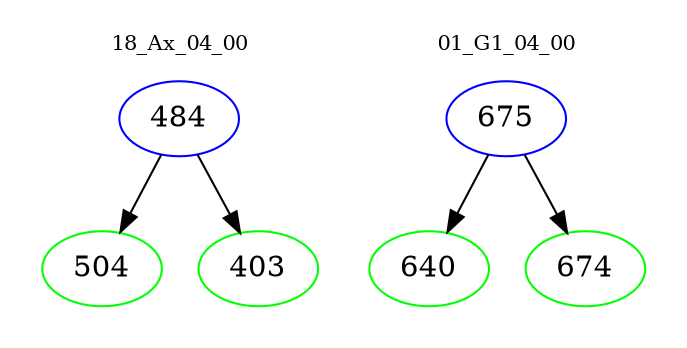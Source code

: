 digraph{
subgraph cluster_0 {
color = white
label = "18_Ax_04_00";
fontsize=10;
T0_484 [label="484", color="blue"]
T0_484 -> T0_504 [color="black"]
T0_504 [label="504", color="green"]
T0_484 -> T0_403 [color="black"]
T0_403 [label="403", color="green"]
}
subgraph cluster_1 {
color = white
label = "01_G1_04_00";
fontsize=10;
T1_675 [label="675", color="blue"]
T1_675 -> T1_640 [color="black"]
T1_640 [label="640", color="green"]
T1_675 -> T1_674 [color="black"]
T1_674 [label="674", color="green"]
}
}
